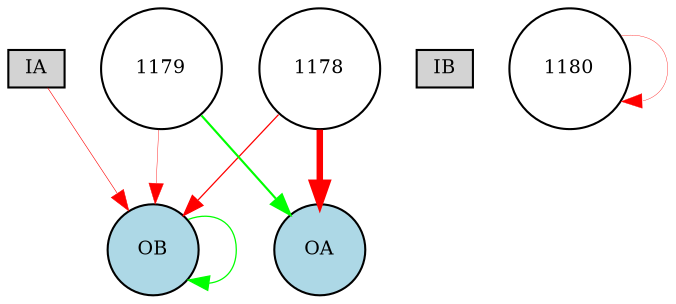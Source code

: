 digraph {
	node [fontsize=9 height=0.2 shape=circle width=0.2]
	IA [fillcolor=lightgray shape=box style=filled]
	IB [fillcolor=lightgray shape=box style=filled]
	OA [fillcolor=lightblue style=filled]
	OB [fillcolor=lightblue style=filled]
	1178 [fillcolor=white style=filled]
	1179 [fillcolor=white style=filled]
	1178 -> OA [color=red penwidth=3.1 style=solid]
	1178 -> OB [color=red penwidth=0.6036924674461743 style=solid]
	1179 -> OA [color=green penwidth=1.0239590617261605 style=solid]
	1179 -> OB [color=red penwidth=0.1938425891929179 style=solid]
	IA -> OB [color=red penwidth=0.28248702485303157 style=solid]
	OB -> OB [color=green penwidth=0.6053018794588056 style=solid]
	1180 -> 1180 [color=red penwidth=0.17183624102608847 style=solid]
}
